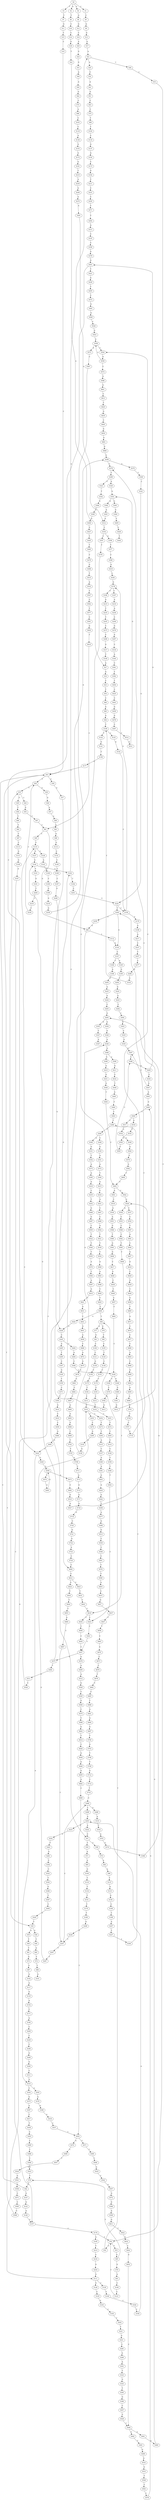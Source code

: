 strict digraph  {
	S0 -> S1 [ label = C ];
	S0 -> S2 [ label = G ];
	S0 -> S3 [ label = T ];
	S0 -> S4 [ label = A ];
	S1 -> S5 [ label = C ];
	S2 -> S6 [ label = T ];
	S3 -> S7 [ label = T ];
	S4 -> S8 [ label = G ];
	S5 -> S9 [ label = G ];
	S6 -> S10 [ label = C ];
	S7 -> S11 [ label = G ];
	S8 -> S12 [ label = G ];
	S9 -> S13 [ label = G ];
	S10 -> S14 [ label = C ];
	S11 -> S15 [ label = T ];
	S12 -> S16 [ label = C ];
	S13 -> S17 [ label = G ];
	S14 -> S18 [ label = G ];
	S15 -> S19 [ label = C ];
	S16 -> S20 [ label = A ];
	S17 -> S21 [ label = A ];
	S18 -> S22 [ label = T ];
	S19 -> S23 [ label = C ];
	S20 -> S24 [ label = G ];
	S21 -> S25 [ label = A ];
	S21 -> S26 [ label = C ];
	S22 -> S27 [ label = A ];
	S23 -> S28 [ label = C ];
	S23 -> S29 [ label = A ];
	S23 -> S30 [ label = T ];
	S24 -> S31 [ label = G ];
	S25 -> S32 [ label = C ];
	S26 -> S33 [ label = C ];
	S27 -> S34 [ label = G ];
	S28 -> S35 [ label = T ];
	S28 -> S36 [ label = A ];
	S29 -> S37 [ label = A ];
	S30 -> S38 [ label = G ];
	S30 -> S39 [ label = A ];
	S31 -> S40 [ label = A ];
	S32 -> S41 [ label = A ];
	S33 -> S42 [ label = T ];
	S34 -> S43 [ label = C ];
	S35 -> S44 [ label = C ];
	S35 -> S45 [ label = G ];
	S36 -> S46 [ label = G ];
	S37 -> S47 [ label = C ];
	S38 -> S48 [ label = T ];
	S39 -> S49 [ label = T ];
	S40 -> S50 [ label = A ];
	S41 -> S51 [ label = G ];
	S42 -> S52 [ label = C ];
	S42 -> S53 [ label = T ];
	S43 -> S54 [ label = T ];
	S44 -> S55 [ label = G ];
	S45 -> S56 [ label = T ];
	S46 -> S57 [ label = A ];
	S47 -> S58 [ label = C ];
	S47 -> S59 [ label = T ];
	S48 -> S60 [ label = A ];
	S49 -> S61 [ label = T ];
	S50 -> S62 [ label = G ];
	S51 -> S63 [ label = C ];
	S52 -> S64 [ label = T ];
	S53 -> S65 [ label = G ];
	S54 -> S66 [ label = C ];
	S55 -> S67 [ label = T ];
	S56 -> S68 [ label = T ];
	S57 -> S69 [ label = A ];
	S58 -> S70 [ label = T ];
	S59 -> S71 [ label = A ];
	S60 -> S72 [ label = T ];
	S61 -> S73 [ label = G ];
	S62 -> S74 [ label = C ];
	S63 -> S75 [ label = C ];
	S64 -> S76 [ label = G ];
	S64 -> S77 [ label = A ];
	S65 -> S78 [ label = T ];
	S65 -> S79 [ label = G ];
	S66 -> S80 [ label = G ];
	S67 -> S81 [ label = C ];
	S68 -> S82 [ label = T ];
	S69 -> S83 [ label = A ];
	S70 -> S84 [ label = A ];
	S71 -> S85 [ label = A ];
	S72 -> S86 [ label = T ];
	S73 -> S87 [ label = G ];
	S74 -> S88 [ label = A ];
	S75 -> S89 [ label = T ];
	S76 -> S90 [ label = T ];
	S77 -> S91 [ label = G ];
	S78 -> S92 [ label = C ];
	S79 -> S93 [ label = A ];
	S80 -> S94 [ label = G ];
	S81 -> S95 [ label = C ];
	S81 -> S96 [ label = G ];
	S82 -> S97 [ label = T ];
	S83 -> S98 [ label = G ];
	S84 -> S99 [ label = A ];
	S85 -> S100 [ label = G ];
	S86 -> S101 [ label = G ];
	S87 -> S102 [ label = G ];
	S88 -> S103 [ label = C ];
	S89 -> S104 [ label = T ];
	S90 -> S105 [ label = C ];
	S91 -> S106 [ label = C ];
	S92 -> S107 [ label = G ];
	S92 -> S23 [ label = C ];
	S93 -> S108 [ label = C ];
	S94 -> S109 [ label = T ];
	S95 -> S110 [ label = C ];
	S96 -> S111 [ label = G ];
	S96 -> S112 [ label = T ];
	S97 -> S113 [ label = C ];
	S98 -> S114 [ label = G ];
	S99 -> S115 [ label = T ];
	S100 -> S116 [ label = T ];
	S102 -> S117 [ label = A ];
	S103 -> S118 [ label = C ];
	S104 -> S119 [ label = C ];
	S105 -> S120 [ label = T ];
	S106 -> S121 [ label = C ];
	S107 -> S122 [ label = G ];
	S108 -> S123 [ label = C ];
	S109 -> S124 [ label = T ];
	S109 -> S125 [ label = C ];
	S110 -> S126 [ label = C ];
	S110 -> S127 [ label = G ];
	S111 -> S128 [ label = G ];
	S111 -> S129 [ label = C ];
	S112 -> S130 [ label = G ];
	S113 -> S131 [ label = G ];
	S114 -> S132 [ label = C ];
	S115 -> S133 [ label = A ];
	S116 -> S134 [ label = T ];
	S117 -> S135 [ label = G ];
	S118 -> S136 [ label = A ];
	S119 -> S137 [ label = G ];
	S120 -> S138 [ label = C ];
	S121 -> S139 [ label = G ];
	S122 -> S140 [ label = A ];
	S123 -> S42 [ label = T ];
	S124 -> S141 [ label = G ];
	S125 -> S142 [ label = G ];
	S126 -> S143 [ label = A ];
	S127 -> S144 [ label = G ];
	S128 -> S145 [ label = C ];
	S129 -> S146 [ label = T ];
	S130 -> S147 [ label = C ];
	S131 -> S148 [ label = G ];
	S132 -> S149 [ label = C ];
	S133 -> S150 [ label = G ];
	S134 -> S151 [ label = T ];
	S135 -> S152 [ label = A ];
	S136 -> S153 [ label = G ];
	S137 -> S154 [ label = G ];
	S138 -> S155 [ label = C ];
	S139 -> S156 [ label = C ];
	S140 -> S157 [ label = C ];
	S141 -> S158 [ label = T ];
	S142 -> S159 [ label = C ];
	S143 -> S160 [ label = G ];
	S144 -> S161 [ label = T ];
	S144 -> S162 [ label = G ];
	S145 -> S163 [ label = G ];
	S146 -> S164 [ label = C ];
	S147 -> S165 [ label = A ];
	S147 -> S166 [ label = T ];
	S148 -> S167 [ label = A ];
	S149 -> S168 [ label = T ];
	S150 -> S169 [ label = C ];
	S151 -> S170 [ label = T ];
	S152 -> S171 [ label = C ];
	S153 -> S172 [ label = G ];
	S154 -> S173 [ label = C ];
	S155 -> S174 [ label = C ];
	S156 -> S175 [ label = T ];
	S157 -> S176 [ label = C ];
	S158 -> S177 [ label = C ];
	S159 -> S178 [ label = G ];
	S159 -> S179 [ label = A ];
	S160 -> S180 [ label = C ];
	S161 -> S181 [ label = G ];
	S162 -> S21 [ label = A ];
	S162 -> S182 [ label = T ];
	S163 -> S183 [ label = C ];
	S164 -> S184 [ label = C ];
	S165 -> S185 [ label = G ];
	S166 -> S186 [ label = A ];
	S167 -> S157 [ label = C ];
	S168 -> S187 [ label = C ];
	S169 -> S188 [ label = T ];
	S170 -> S189 [ label = T ];
	S171 -> S190 [ label = A ];
	S172 -> S191 [ label = G ];
	S173 -> S192 [ label = G ];
	S174 -> S193 [ label = C ];
	S175 -> S194 [ label = T ];
	S176 -> S195 [ label = G ];
	S176 -> S42 [ label = T ];
	S177 -> S23 [ label = C ];
	S178 -> S196 [ label = C ];
	S178 -> S197 [ label = T ];
	S179 -> S198 [ label = G ];
	S180 -> S199 [ label = G ];
	S181 -> S200 [ label = T ];
	S182 -> S201 [ label = C ];
	S183 -> S202 [ label = T ];
	S184 -> S203 [ label = A ];
	S185 -> S204 [ label = C ];
	S186 -> S205 [ label = C ];
	S187 -> S206 [ label = G ];
	S188 -> S207 [ label = A ];
	S189 -> S208 [ label = G ];
	S190 -> S209 [ label = C ];
	S191 -> S210 [ label = T ];
	S192 -> S211 [ label = T ];
	S193 -> S212 [ label = C ];
	S194 -> S213 [ label = T ];
	S195 -> S214 [ label = T ];
	S196 -> S215 [ label = G ];
	S197 -> S216 [ label = A ];
	S198 -> S217 [ label = A ];
	S199 -> S218 [ label = G ];
	S200 -> S219 [ label = C ];
	S201 -> S220 [ label = G ];
	S202 -> S221 [ label = T ];
	S203 -> S222 [ label = A ];
	S203 -> S223 [ label = C ];
	S204 -> S224 [ label = G ];
	S205 -> S225 [ label = A ];
	S206 -> S226 [ label = G ];
	S207 -> S227 [ label = T ];
	S208 -> S228 [ label = C ];
	S209 -> S229 [ label = C ];
	S210 -> S230 [ label = A ];
	S211 -> S231 [ label = C ];
	S212 -> S232 [ label = T ];
	S213 -> S233 [ label = G ];
	S214 -> S234 [ label = C ];
	S215 -> S235 [ label = T ];
	S216 -> S236 [ label = A ];
	S217 -> S237 [ label = C ];
	S218 -> S238 [ label = G ];
	S219 -> S239 [ label = C ];
	S220 -> S159 [ label = C ];
	S220 -> S240 [ label = T ];
	S221 -> S241 [ label = G ];
	S222 -> S47 [ label = C ];
	S223 -> S242 [ label = G ];
	S224 -> S243 [ label = A ];
	S225 -> S244 [ label = A ];
	S226 -> S245 [ label = C ];
	S227 -> S246 [ label = T ];
	S228 -> S247 [ label = T ];
	S229 -> S248 [ label = C ];
	S230 -> S249 [ label = G ];
	S231 -> S250 [ label = C ];
	S232 -> S251 [ label = C ];
	S233 -> S252 [ label = T ];
	S233 -> S253 [ label = A ];
	S234 -> S254 [ label = G ];
	S235 -> S255 [ label = T ];
	S236 -> S256 [ label = C ];
	S237 -> S257 [ label = T ];
	S238 -> S258 [ label = G ];
	S239 -> S28 [ label = C ];
	S240 -> S130 [ label = G ];
	S240 -> S259 [ label = C ];
	S241 -> S260 [ label = C ];
	S242 -> S261 [ label = T ];
	S243 -> S262 [ label = C ];
	S244 -> S263 [ label = C ];
	S245 -> S264 [ label = C ];
	S245 -> S265 [ label = A ];
	S246 -> S266 [ label = T ];
	S247 -> S267 [ label = T ];
	S247 -> S268 [ label = C ];
	S248 -> S269 [ label = G ];
	S249 -> S270 [ label = A ];
	S250 -> S271 [ label = T ];
	S251 -> S272 [ label = T ];
	S252 -> S273 [ label = T ];
	S253 -> S274 [ label = C ];
	S254 -> S111 [ label = G ];
	S255 -> S275 [ label = C ];
	S256 -> S276 [ label = G ];
	S257 -> S277 [ label = C ];
	S258 -> S278 [ label = C ];
	S258 -> S279 [ label = G ];
	S259 -> S96 [ label = G ];
	S260 -> S280 [ label = G ];
	S261 -> S281 [ label = G ];
	S262 -> S282 [ label = C ];
	S263 -> S283 [ label = G ];
	S264 -> S284 [ label = A ];
	S265 -> S285 [ label = T ];
	S266 -> S286 [ label = T ];
	S267 -> S287 [ label = T ];
	S268 -> S288 [ label = G ];
	S268 -> S289 [ label = C ];
	S269 -> S290 [ label = G ];
	S270 -> S291 [ label = A ];
	S271 -> S292 [ label = C ];
	S272 -> S293 [ label = T ];
	S273 -> S294 [ label = T ];
	S274 -> S295 [ label = G ];
	S275 -> S296 [ label = C ];
	S276 -> S297 [ label = A ];
	S277 -> S298 [ label = G ];
	S278 -> S299 [ label = T ];
	S279 -> S300 [ label = T ];
	S280 -> S301 [ label = A ];
	S281 -> S302 [ label = C ];
	S282 -> S303 [ label = G ];
	S283 -> S304 [ label = A ];
	S283 -> S305 [ label = G ];
	S284 -> S306 [ label = C ];
	S285 -> S307 [ label = C ];
	S286 -> S308 [ label = C ];
	S286 -> S309 [ label = A ];
	S287 -> S233 [ label = G ];
	S288 -> S310 [ label = A ];
	S289 -> S203 [ label = A ];
	S290 -> S311 [ label = C ];
	S291 -> S312 [ label = A ];
	S292 -> S313 [ label = G ];
	S293 -> S314 [ label = C ];
	S294 -> S315 [ label = A ];
	S295 -> S316 [ label = A ];
	S296 -> S317 [ label = G ];
	S297 -> S318 [ label = C ];
	S298 -> S319 [ label = G ];
	S299 -> S320 [ label = A ];
	S299 -> S321 [ label = C ];
	S300 -> S322 [ label = C ];
	S301 -> S323 [ label = T ];
	S302 -> S324 [ label = C ];
	S303 -> S325 [ label = C ];
	S304 -> S326 [ label = G ];
	S305 -> S327 [ label = T ];
	S306 -> S328 [ label = C ];
	S307 -> S329 [ label = G ];
	S308 -> S330 [ label = A ];
	S309 -> S331 [ label = G ];
	S310 -> S332 [ label = C ];
	S311 -> S333 [ label = A ];
	S312 -> S334 [ label = C ];
	S313 -> S335 [ label = C ];
	S314 -> S336 [ label = C ];
	S315 -> S337 [ label = C ];
	S316 -> S338 [ label = G ];
	S317 -> S339 [ label = T ];
	S318 -> S340 [ label = A ];
	S319 -> S109 [ label = T ];
	S320 -> S341 [ label = G ];
	S321 -> S342 [ label = T ];
	S322 -> S220 [ label = G ];
	S323 -> S343 [ label = G ];
	S324 -> S344 [ label = T ];
	S325 -> S345 [ label = G ];
	S326 -> S346 [ label = A ];
	S327 -> S347 [ label = A ];
	S328 -> S348 [ label = G ];
	S328 -> S349 [ label = C ];
	S329 -> S350 [ label = T ];
	S330 -> S351 [ label = A ];
	S331 -> S352 [ label = T ];
	S332 -> S353 [ label = A ];
	S333 -> S354 [ label = C ];
	S333 -> S355 [ label = G ];
	S334 -> S356 [ label = G ];
	S334 -> S357 [ label = C ];
	S335 -> S358 [ label = C ];
	S336 -> S359 [ label = T ];
	S337 -> S360 [ label = A ];
	S338 -> S346 [ label = A ];
	S339 -> S27 [ label = A ];
	S340 -> S361 [ label = C ];
	S341 -> S362 [ label = A ];
	S341 -> S363 [ label = G ];
	S342 -> S364 [ label = G ];
	S343 -> S365 [ label = T ];
	S344 -> S366 [ label = G ];
	S345 -> S367 [ label = C ];
	S346 -> S368 [ label = A ];
	S348 -> S369 [ label = G ];
	S349 -> S370 [ label = C ];
	S350 -> S371 [ label = C ];
	S351 -> S372 [ label = A ];
	S352 -> S373 [ label = A ];
	S353 -> S374 [ label = A ];
	S354 -> S375 [ label = G ];
	S355 -> S376 [ label = A ];
	S356 -> S377 [ label = T ];
	S357 -> S378 [ label = T ];
	S358 -> S379 [ label = G ];
	S359 -> S380 [ label = T ];
	S360 -> S381 [ label = A ];
	S361 -> S382 [ label = T ];
	S362 -> S383 [ label = A ];
	S363 -> S384 [ label = G ];
	S364 -> S385 [ label = G ];
	S365 -> S386 [ label = G ];
	S366 -> S387 [ label = T ];
	S367 -> S388 [ label = C ];
	S368 -> S389 [ label = G ];
	S368 -> S390 [ label = A ];
	S369 -> S391 [ label = G ];
	S370 -> S392 [ label = G ];
	S371 -> S393 [ label = T ];
	S372 -> S394 [ label = T ];
	S373 -> S395 [ label = A ];
	S374 -> S396 [ label = C ];
	S375 -> S397 [ label = A ];
	S376 -> S398 [ label = G ];
	S377 -> S399 [ label = C ];
	S378 -> S400 [ label = C ];
	S379 -> S401 [ label = G ];
	S380 -> S402 [ label = T ];
	S381 -> S403 [ label = A ];
	S382 -> S404 [ label = T ];
	S383 -> S312 [ label = A ];
	S384 -> S405 [ label = T ];
	S385 -> S406 [ label = G ];
	S386 -> S407 [ label = C ];
	S387 -> S408 [ label = C ];
	S388 -> S409 [ label = G ];
	S389 -> S410 [ label = A ];
	S390 -> S411 [ label = A ];
	S391 -> S412 [ label = G ];
	S392 -> S413 [ label = G ];
	S393 -> S414 [ label = G ];
	S394 -> S415 [ label = A ];
	S395 -> S416 [ label = A ];
	S396 -> S283 [ label = G ];
	S397 -> S417 [ label = C ];
	S398 -> S418 [ label = A ];
	S399 -> S419 [ label = G ];
	S400 -> S64 [ label = T ];
	S400 -> S420 [ label = G ];
	S401 -> S421 [ label = T ];
	S401 -> S422 [ label = C ];
	S402 -> S423 [ label = C ];
	S403 -> S424 [ label = A ];
	S404 -> S425 [ label = C ];
	S405 -> S426 [ label = C ];
	S406 -> S427 [ label = G ];
	S407 -> S428 [ label = G ];
	S408 -> S429 [ label = C ];
	S409 -> S401 [ label = G ];
	S409 -> S430 [ label = C ];
	S410 -> S431 [ label = G ];
	S411 -> S432 [ label = C ];
	S412 -> S278 [ label = C ];
	S413 -> S162 [ label = G ];
	S414 -> S433 [ label = C ];
	S415 -> S434 [ label = C ];
	S416 -> S435 [ label = C ];
	S417 -> S436 [ label = T ];
	S418 -> S437 [ label = C ];
	S419 -> S438 [ label = C ];
	S420 -> S226 [ label = G ];
	S421 -> S439 [ label = A ];
	S422 -> S440 [ label = G ];
	S422 -> S333 [ label = A ];
	S423 -> S441 [ label = C ];
	S424 -> S442 [ label = A ];
	S425 -> S443 [ label = C ];
	S426 -> S444 [ label = T ];
	S427 -> S445 [ label = T ];
	S428 -> S446 [ label = C ];
	S429 -> S30 [ label = T ];
	S430 -> S447 [ label = G ];
	S431 -> S448 [ label = G ];
	S432 -> S449 [ label = T ];
	S433 -> S450 [ label = C ];
	S434 -> S451 [ label = A ];
	S435 -> S452 [ label = T ];
	S436 -> S453 [ label = C ];
	S437 -> S454 [ label = T ];
	S438 -> S178 [ label = G ];
	S439 -> S455 [ label = T ];
	S440 -> S456 [ label = G ];
	S441 -> S457 [ label = C ];
	S442 -> S458 [ label = T ];
	S443 -> S459 [ label = G ];
	S445 -> S460 [ label = T ];
	S446 -> S461 [ label = G ];
	S446 -> S462 [ label = A ];
	S447 -> S367 [ label = C ];
	S447 -> S463 [ label = A ];
	S448 -> S464 [ label = T ];
	S449 -> S465 [ label = A ];
	S450 -> S466 [ label = G ];
	S451 -> S467 [ label = C ];
	S452 -> S468 [ label = G ];
	S453 -> S469 [ label = C ];
	S454 -> S470 [ label = G ];
	S454 -> S471 [ label = T ];
	S455 -> S472 [ label = C ];
	S456 -> S473 [ label = A ];
	S456 -> S474 [ label = C ];
	S457 -> S475 [ label = G ];
	S457 -> S476 [ label = A ];
	S458 -> S477 [ label = A ];
	S459 -> S478 [ label = G ];
	S460 -> S479 [ label = C ];
	S461 -> S480 [ label = A ];
	S462 -> S481 [ label = T ];
	S463 -> S482 [ label = G ];
	S464 -> S483 [ label = C ];
	S465 -> S484 [ label = T ];
	S466 -> S485 [ label = G ];
	S467 -> S486 [ label = C ];
	S468 -> S487 [ label = G ];
	S469 -> S488 [ label = T ];
	S470 -> S489 [ label = C ];
	S471 -> S490 [ label = T ];
	S472 -> S491 [ label = G ];
	S473 -> S492 [ label = C ];
	S474 -> S493 [ label = G ];
	S475 -> S494 [ label = T ];
	S475 -> S144 [ label = G ];
	S476 -> S495 [ label = A ];
	S477 -> S496 [ label = G ];
	S478 -> S497 [ label = C ];
	S479 -> S498 [ label = G ];
	S480 -> S482 [ label = G ];
	S481 -> S499 [ label = G ];
	S482 -> S500 [ label = C ];
	S483 -> S501 [ label = A ];
	S483 -> S502 [ label = C ];
	S484 -> S503 [ label = T ];
	S485 -> S422 [ label = C ];
	S486 -> S504 [ label = A ];
	S487 -> S505 [ label = C ];
	S488 -> S506 [ label = T ];
	S489 -> S507 [ label = T ];
	S490 -> S508 [ label = T ];
	S491 -> S509 [ label = A ];
	S492 -> S510 [ label = G ];
	S493 -> S456 [ label = G ];
	S494 -> S511 [ label = C ];
	S495 -> S512 [ label = A ];
	S496 -> S513 [ label = G ];
	S497 -> S514 [ label = T ];
	S498 -> S515 [ label = T ];
	S499 -> S516 [ label = G ];
	S500 -> S517 [ label = C ];
	S500 -> S518 [ label = G ];
	S501 -> S519 [ label = C ];
	S502 -> S520 [ label = G ];
	S503 -> S266 [ label = T ];
	S504 -> S521 [ label = T ];
	S505 -> S522 [ label = T ];
	S506 -> S523 [ label = G ];
	S507 -> S524 [ label = G ];
	S508 -> S525 [ label = G ];
	S509 -> S526 [ label = C ];
	S510 -> S527 [ label = A ];
	S511 -> S528 [ label = C ];
	S512 -> S529 [ label = G ];
	S513 -> S530 [ label = C ];
	S514 -> S531 [ label = A ];
	S515 -> S532 [ label = A ];
	S516 -> S533 [ label = G ];
	S517 -> S534 [ label = G ];
	S518 -> S535 [ label = C ];
	S519 -> S536 [ label = A ];
	S520 -> S537 [ label = C ];
	S520 -> S538 [ label = A ];
	S521 -> S539 [ label = T ];
	S522 -> S540 [ label = T ];
	S523 -> S78 [ label = T ];
	S524 -> S541 [ label = G ];
	S525 -> S542 [ label = T ];
	S526 -> S543 [ label = G ];
	S527 -> S544 [ label = C ];
	S528 -> S110 [ label = C ];
	S529 -> S545 [ label = T ];
	S530 -> S546 [ label = C ];
	S531 -> S341 [ label = G ];
	S532 -> S547 [ label = T ];
	S533 -> S548 [ label = T ];
	S534 -> S549 [ label = G ];
	S535 -> S550 [ label = G ];
	S536 -> S551 [ label = A ];
	S537 -> S552 [ label = C ];
	S538 -> S553 [ label = C ];
	S539 -> S554 [ label = T ];
	S540 -> S555 [ label = T ];
	S541 -> S556 [ label = T ];
	S542 -> S557 [ label = A ];
	S543 -> S558 [ label = A ];
	S544 -> S559 [ label = G ];
	S545 -> S560 [ label = G ];
	S546 -> S561 [ label = C ];
	S547 -> S562 [ label = C ];
	S548 -> S563 [ label = C ];
	S549 -> S564 [ label = A ];
	S550 -> S565 [ label = C ];
	S551 -> S566 [ label = G ];
	S552 -> S567 [ label = T ];
	S553 -> S568 [ label = C ];
	S554 -> S569 [ label = A ];
	S555 -> S570 [ label = A ];
	S556 -> S571 [ label = C ];
	S557 -> S572 [ label = G ];
	S558 -> S573 [ label = A ];
	S558 -> S544 [ label = C ];
	S559 -> S574 [ label = C ];
	S559 -> S558 [ label = A ];
	S560 -> S575 [ label = C ];
	S561 -> S576 [ label = T ];
	S562 -> S577 [ label = T ];
	S563 -> S578 [ label = C ];
	S564 -> S579 [ label = G ];
	S565 -> S388 [ label = C ];
	S566 -> S580 [ label = T ];
	S567 -> S581 [ label = A ];
	S568 -> S582 [ label = C ];
	S569 -> S583 [ label = A ];
	S570 -> S584 [ label = T ];
	S571 -> S585 [ label = C ];
	S572 -> S586 [ label = G ];
	S573 -> S587 [ label = C ];
	S574 -> S588 [ label = G ];
	S575 -> S589 [ label = T ];
	S576 -> S590 [ label = T ];
	S577 -> S591 [ label = C ];
	S578 -> S520 [ label = G ];
	S579 -> S592 [ label = G ];
	S580 -> S593 [ label = G ];
	S581 -> S594 [ label = C ];
	S582 -> S595 [ label = T ];
	S583 -> S596 [ label = C ];
	S584 -> S597 [ label = A ];
	S585 -> S598 [ label = C ];
	S586 -> S599 [ label = A ];
	S587 -> S600 [ label = C ];
	S588 -> S601 [ label = G ];
	S589 -> S602 [ label = G ];
	S590 -> S603 [ label = A ];
	S591 -> S604 [ label = G ];
	S592 -> S605 [ label = T ];
	S593 -> S606 [ label = G ];
	S594 -> S607 [ label = A ];
	S595 -> S608 [ label = T ];
	S596 -> S609 [ label = C ];
	S597 -> S610 [ label = A ];
	S598 -> S35 [ label = T ];
	S599 -> S611 [ label = G ];
	S600 -> S612 [ label = C ];
	S601 -> S613 [ label = C ];
	S602 -> S614 [ label = T ];
	S603 -> S615 [ label = C ];
	S604 -> S616 [ label = T ];
	S605 -> S483 [ label = C ];
	S606 -> S617 [ label = C ];
	S607 -> S618 [ label = G ];
	S608 -> S619 [ label = T ];
	S609 -> S620 [ label = T ];
	S610 -> S621 [ label = C ];
	S611 -> S622 [ label = T ];
	S612 -> S623 [ label = C ];
	S612 -> S624 [ label = G ];
	S613 -> S625 [ label = T ];
	S614 -> S626 [ label = C ];
	S615 -> S627 [ label = G ];
	S616 -> S81 [ label = C ];
	S617 -> S628 [ label = G ];
	S618 -> S629 [ label = C ];
	S619 -> S423 [ label = C ];
	S619 -> S630 [ label = T ];
	S620 -> S400 [ label = C ];
	S621 -> S631 [ label = G ];
	S622 -> S632 [ label = G ];
	S623 -> S633 [ label = T ];
	S624 -> S634 [ label = T ];
	S625 -> S635 [ label = G ];
	S626 -> S636 [ label = G ];
	S627 -> S637 [ label = T ];
	S628 -> S638 [ label = C ];
	S629 -> S639 [ label = A ];
	S630 -> S640 [ label = C ];
	S631 -> S641 [ label = C ];
	S632 -> S642 [ label = C ];
	S633 -> S643 [ label = T ];
	S634 -> S644 [ label = T ];
	S635 -> S645 [ label = C ];
	S636 -> S646 [ label = A ];
	S637 -> S647 [ label = T ];
	S638 -> S648 [ label = C ];
	S639 -> S649 [ label = C ];
	S640 -> S650 [ label = C ];
	S641 -> S651 [ label = G ];
	S642 -> S652 [ label = G ];
	S643 -> S619 [ label = T ];
	S644 -> S653 [ label = T ];
	S645 -> S654 [ label = G ];
	S646 -> S655 [ label = G ];
	S647 -> S656 [ label = T ];
	S648 -> S657 [ label = A ];
	S649 -> S658 [ label = G ];
	S650 -> S457 [ label = C ];
	S651 -> S659 [ label = A ];
	S652 -> S446 [ label = C ];
	S653 -> S660 [ label = G ];
	S654 -> S661 [ label = G ];
	S655 -> S662 [ label = A ];
	S656 -> S663 [ label = C ];
	S657 -> S664 [ label = C ];
	S658 -> S665 [ label = T ];
	S659 -> S666 [ label = C ];
	S660 -> S667 [ label = C ];
	S661 -> S668 [ label = G ];
	S662 -> S669 [ label = C ];
	S663 -> S670 [ label = G ];
	S664 -> S328 [ label = C ];
	S665 -> S671 [ label = A ];
	S666 -> S672 [ label = A ];
	S667 -> S247 [ label = T ];
	S668 -> S258 [ label = G ];
	S669 -> S454 [ label = T ];
	S670 -> S673 [ label = C ];
	S671 -> S674 [ label = C ];
	S672 -> S675 [ label = G ];
	S673 -> S676 [ label = C ];
	S674 -> S677 [ label = C ];
	S675 -> S678 [ label = A ];
	S676 -> S679 [ label = T ];
	S677 -> S680 [ label = C ];
	S678 -> S681 [ label = A ];
	S679 -> S682 [ label = C ];
	S680 -> S683 [ label = A ];
	S681 -> S684 [ label = C ];
	S682 -> S685 [ label = C ];
	S683 -> S686 [ label = C ];
	S684 -> S687 [ label = C ];
	S685 -> S688 [ label = T ];
	S686 -> S689 [ label = G ];
	S687 -> S690 [ label = A ];
	S688 -> S691 [ label = A ];
	S689 -> S692 [ label = C ];
	S690 -> S693 [ label = A ];
	S691 -> S694 [ label = G ];
	S692 -> S695 [ label = A ];
	S693 -> S696 [ label = G ];
	S694 -> S697 [ label = G ];
	S695 -> S698 [ label = G ];
	S696 -> S699 [ label = C ];
	S697 -> S700 [ label = T ];
	S698 -> S701 [ label = G ];
	S699 -> S702 [ label = T ];
	S700 -> S703 [ label = G ];
	S701 -> S704 [ label = T ];
	S702 -> S705 [ label = T ];
	S703 -> S706 [ label = T ];
	S704 -> S707 [ label = C ];
	S705 -> S708 [ label = A ];
	S706 -> S709 [ label = T ];
	S707 -> S710 [ label = G ];
	S708 -> S711 [ label = T ];
	S709 -> S712 [ label = G ];
	S710 -> S240 [ label = T ];
	S711 -> S713 [ label = A ];
	S712 -> S714 [ label = C ];
	S713 -> S715 [ label = G ];
	S714 -> S716 [ label = T ];
	S715 -> S717 [ label = A ];
	S716 -> S268 [ label = C ];
	S717 -> S718 [ label = G ];
	S718 -> S719 [ label = G ];
	S719 -> S720 [ label = C ];
	S720 -> S721 [ label = G ];
	S721 -> S722 [ label = A ];
	S722 -> S723 [ label = A ];
	S723 -> S724 [ label = C ];
	S724 -> S600 [ label = C ];
}
